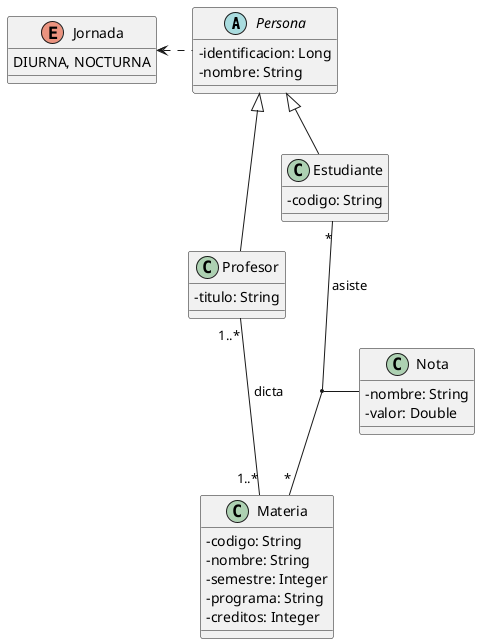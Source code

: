 @startuml gestion estudiantes
skinparam classAttributeIconSize 0

abstract class Persona {
    - identificacion: Long
    - nombre: String
}

class Profesor extends Persona {
    - titulo: String
}

class Estudiante extends Persona {
    - codigo: String
}

class Nota {
    - nombre: String
    - valor: Double
}

class Materia {
    - codigo: String
    - nombre: String
    - semestre: Integer
    - programa: String
    - creditos: Integer
}

enum Jornada {
    DIURNA, NOCTURNA
}

Profesor "1..*" -- "1..*" Materia : dicta
Estudiante "*" -- "*" Materia : asiste
(Estudiante, Materia) "1" -right- "*" Nota

Persona .left.> Jornada

@enduml